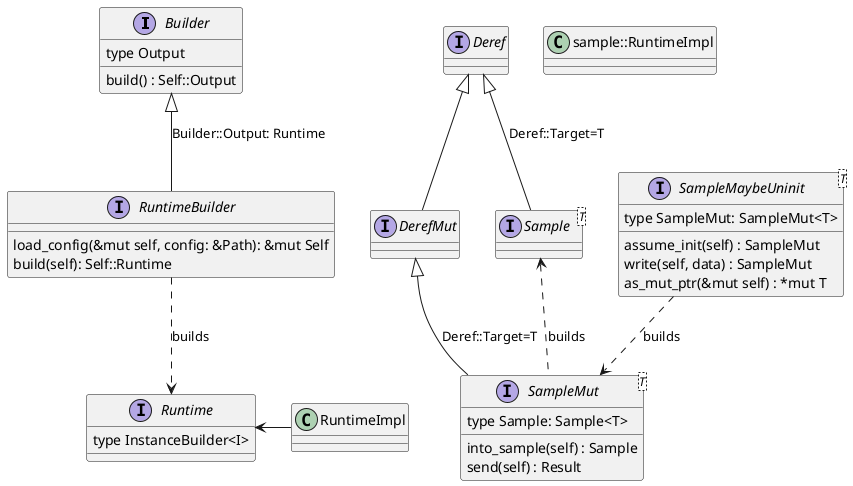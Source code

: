 @startuml

' Copyright (c) 2025 Contributors to the Eclipse Foundation
'
' See the NOTICE file(s) distributed with this work for additional
' information regarding copyright ownership.
'
' This program and the accompanying materials are made available under the
' terms of the Apache License Version 2.0 which is available at
' <https://www.apache.org/licenses/LICENSE-2.0>
'
' SPDX-License-Identifier: Apache-2.0

interface Builder {
    type Output
    build() : Self::Output
}

' Also called "Node"
interface Runtime {
    type InstanceBuilder<I>
}

Interface RuntimeBuilder {
    load_config(&mut self, config: &Path): &mut Self
    build(self): Self::Runtime
}

Builder <|-- RuntimeBuilder : Builder::Output: Runtime
RuntimeBuilder ..> Runtime : builds

interface Deref
interface DerefMut
Deref <|-- DerefMut

interface Sample<T>
Deref <|-- Sample : Deref::Target=T

interface SampleMut<T> {
    type Sample: Sample<T>
    into_sample(self) : Sample
    send(self) : Result
}
DerefMut <|-- SampleMut : Deref::Target=T

interface SampleMaybeUninit<T> {
    type SampleMut: SampleMut<T>
    assume_init(self) : SampleMut
    write(self, data) : SampleMut
    as_mut_ptr(&mut self) : *mut T
}

SampleMaybeUninit ..> SampleMut : builds
Sample <.. SampleMut : builds

class sample::RuntimeImpl

Runtime <- RuntimeImpl

@enduml
